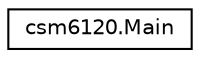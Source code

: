 digraph "Graphical Class Hierarchy"
{
  edge [fontname="Helvetica",fontsize="10",labelfontname="Helvetica",labelfontsize="10"];
  node [fontname="Helvetica",fontsize="10",shape=record];
  rankdir="LR";
  Node1 [label="csm6120.Main",height=0.2,width=0.4,color="black", fillcolor="white", style="filled",URL="$classcsm6120_1_1_main.html"];
}
